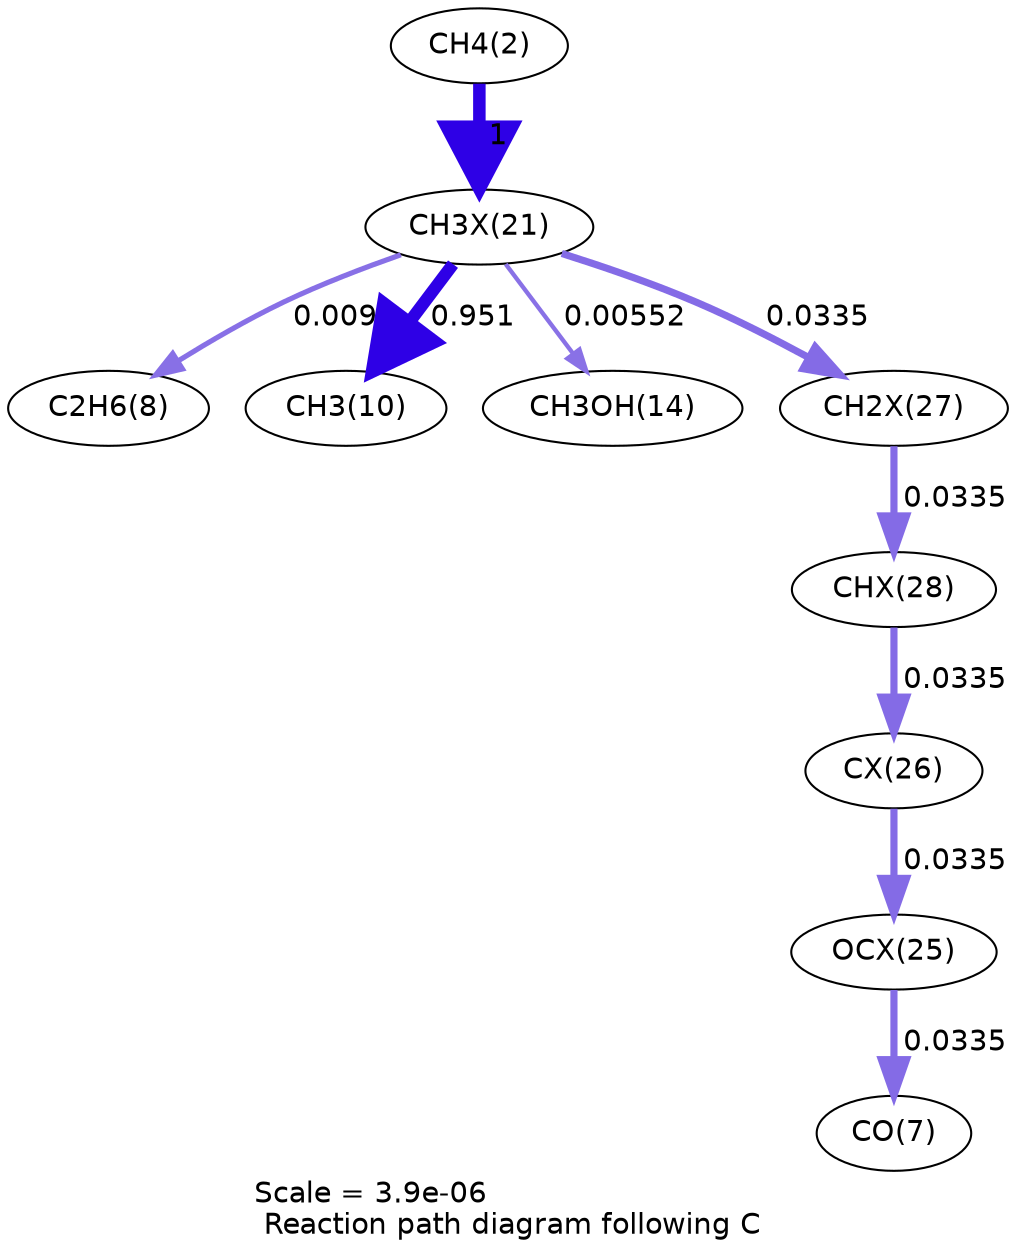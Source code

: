 digraph reaction_paths {
center=1;
s4 -> s40[fontname="Helvetica", penwidth=6, arrowsize=3, color="0.7, 1.5, 0.9"
, label=" 1"];
s40 -> s10[fontname="Helvetica", penwidth=2.49, arrowsize=1.25, color="0.7, 0.51, 0.9"
, label=" 0.0096"];
s40 -> s12[fontname="Helvetica", penwidth=5.96, arrowsize=2.98, color="0.7, 1.45, 0.9"
, label=" 0.951"];
s40 -> s16[fontname="Helvetica", penwidth=2.08, arrowsize=1.04, color="0.7, 0.506, 0.9"
, label=" 0.00552"];
s40 -> s46[fontname="Helvetica", penwidth=3.44, arrowsize=1.72, color="0.7, 0.533, 0.9"
, label=" 0.0335"];
s46 -> s47[fontname="Helvetica", penwidth=3.44, arrowsize=1.72, color="0.7, 0.533, 0.9"
, label=" 0.0335"];
s47 -> s45[fontname="Helvetica", penwidth=3.44, arrowsize=1.72, color="0.7, 0.533, 0.9"
, label=" 0.0335"];
s45 -> s44[fontname="Helvetica", penwidth=3.44, arrowsize=1.72, color="0.7, 0.533, 0.9"
, label=" 0.0335"];
s44 -> s9[fontname="Helvetica", penwidth=3.44, arrowsize=1.72, color="0.7, 0.533, 0.9"
, label=" 0.0335"];
s4 [ fontname="Helvetica", label="CH4(2)"];
s9 [ fontname="Helvetica", label="CO(7)"];
s10 [ fontname="Helvetica", label="C2H6(8)"];
s12 [ fontname="Helvetica", label="CH3(10)"];
s16 [ fontname="Helvetica", label="CH3OH(14)"];
s40 [ fontname="Helvetica", label="CH3X(21)"];
s44 [ fontname="Helvetica", label="OCX(25)"];
s45 [ fontname="Helvetica", label="CX(26)"];
s46 [ fontname="Helvetica", label="CH2X(27)"];
s47 [ fontname="Helvetica", label="CHX(28)"];
 label = "Scale = 3.9e-06\l Reaction path diagram following C";
 fontname = "Helvetica";
}
